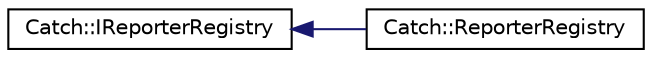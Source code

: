 digraph "Graphical Class Hierarchy"
{
  edge [fontname="Helvetica",fontsize="10",labelfontname="Helvetica",labelfontsize="10"];
  node [fontname="Helvetica",fontsize="10",shape=record];
  rankdir="LR";
  Node0 [label="Catch::IReporterRegistry",height=0.2,width=0.4,color="black", fillcolor="white", style="filled",URL="$structCatch_1_1IReporterRegistry.html"];
  Node0 -> Node1 [dir="back",color="midnightblue",fontsize="10",style="solid",fontname="Helvetica"];
  Node1 [label="Catch::ReporterRegistry",height=0.2,width=0.4,color="black", fillcolor="white", style="filled",URL="$classCatch_1_1ReporterRegistry.html"];
}
